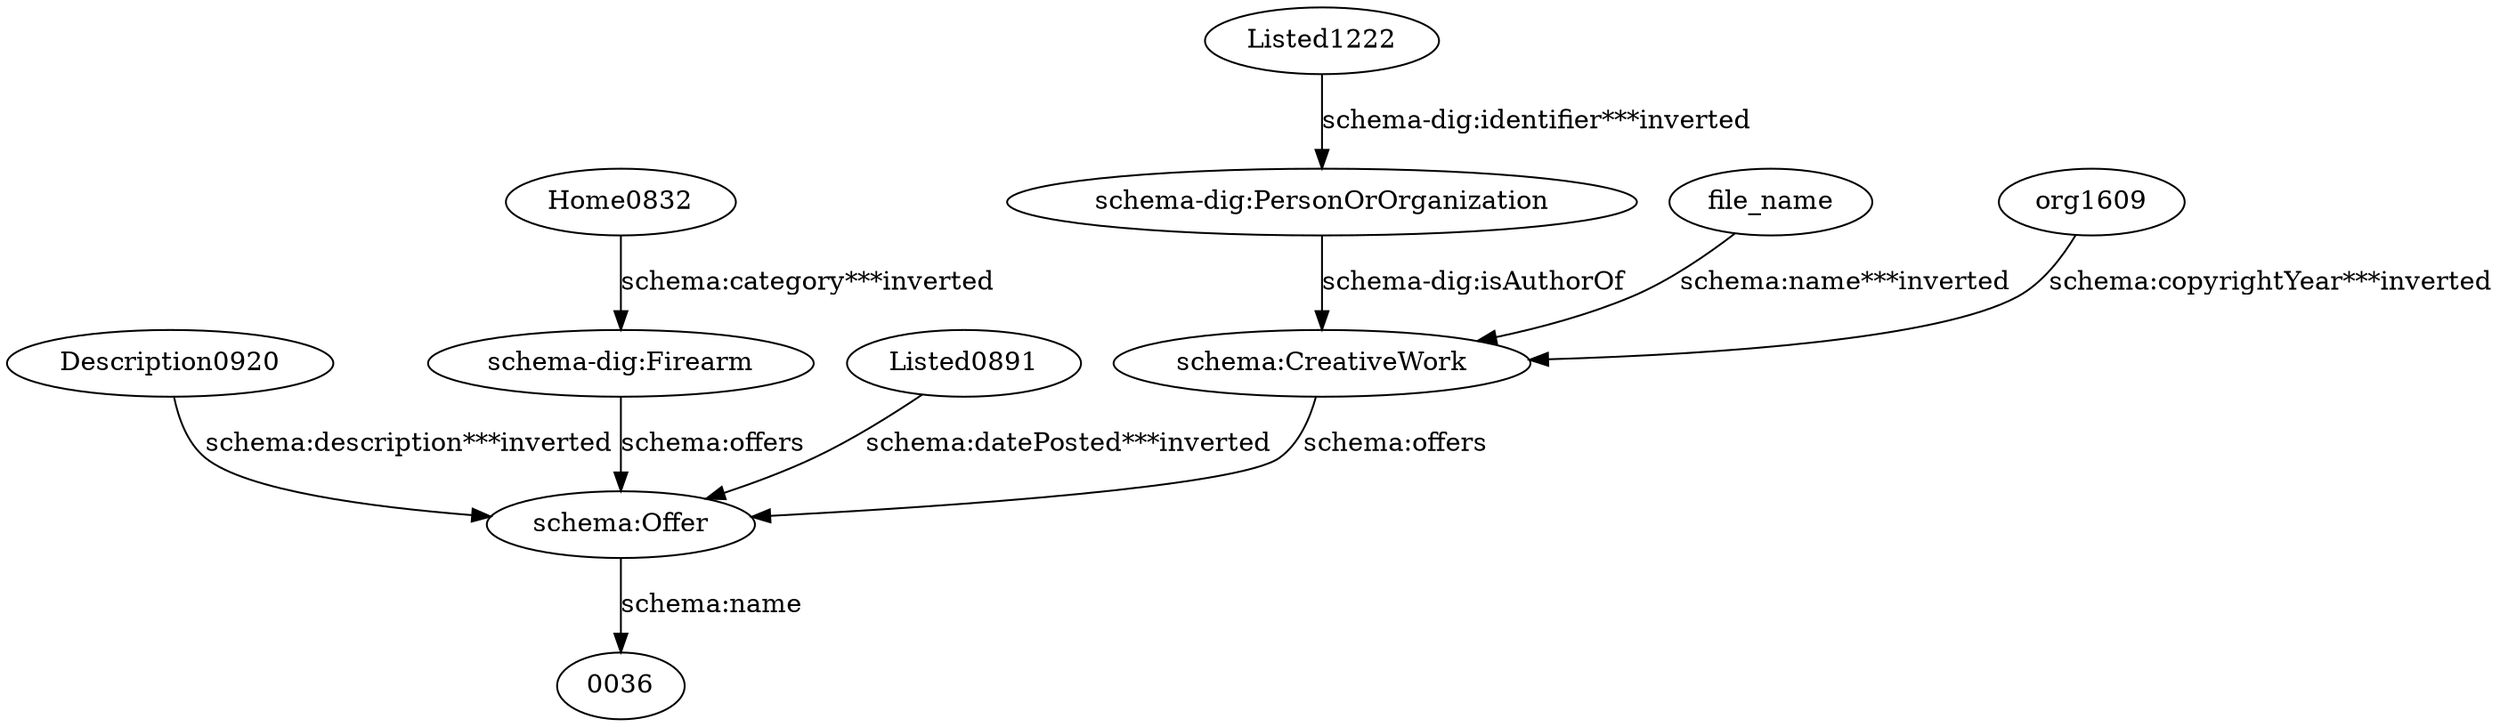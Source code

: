 digraph {
  Description0920 [type=attribute_name,label=Description0920]
  "schema:Offer1" [type=class_uri,label="schema:Offer"]
  Home0832 [type=attribute_name,label=Home0832]
  "schema-dig:Firearm1" [type=class_uri,label="schema-dig:Firearm"]
  Listed0891 [type=attribute_name,label=Listed0891]
  Listed1222 [type=attribute_name,label=Listed1222]
  "schema-dig:PersonOrOrganization1" [type=class_uri,label="schema-dig:PersonOrOrganization"]
  file_name [type=attribute_name,label=file_name]
  "schema:CreativeWork1" [type=class_uri,label="schema:CreativeWork"]
  org1609 [type=attribute_name,label=org1609]
  "0036" [type=attribute_name,label="0036"]
  Description0920 -> "schema:Offer1" [type=st_property_uri,label="schema:description***inverted",weight=1]
  Home0832 -> "schema-dig:Firearm1" [type=st_property_uri,label="schema:category***inverted",weight=1]
  Listed0891 -> "schema:Offer1" [type=st_property_uri,label="schema:datePosted***inverted",weight=1]
  Listed1222 -> "schema-dig:PersonOrOrganization1" [type=st_property_uri,label="schema-dig:identifier***inverted",weight=1]
  file_name -> "schema:CreativeWork1" [type=st_property_uri,label="schema:name***inverted",weight=1]
  org1609 -> "schema:CreativeWork1" [type=st_property_uri,label="schema:copyrightYear***inverted",weight=1]
  "schema-dig:Firearm1" -> "schema:Offer1" [label="schema:offers",type=inherited,weight=300]
  "schema-dig:PersonOrOrganization1" -> "schema:CreativeWork1" [label="schema-dig:isAuthorOf",type=direct_property_uri,weight=100]
  "schema:CreativeWork1" -> "schema:Offer1" [label="schema:offers",type=direct_property_uri,weight=100]
  "schema:Offer1" -> "0036" [label="schema:name",type=st_property_uri]
}
